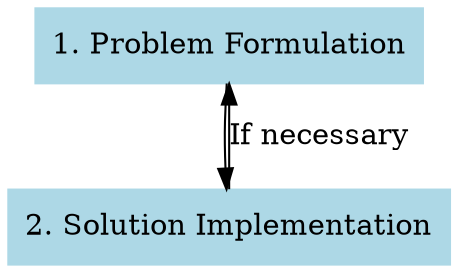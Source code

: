 digraph G {
  node [shape=box, style=filled, color=lightblue];

  "1. Problem Formulation" [tooltip="This step involves fully understanding and defining the problem that needs to be solved. This includes defining the problem in clear, precise terms and breaking it down into smaller, manageable parts. Alongside this understanding, you also formulate failing tests based on the problem's definition. These tests serve as concrete goals that the solution should achieve. The aim of this step is to transform the initial problem into a well-defined set of failing tests that clearly express what a solution to the problem should look like."]

  "2. Solution Implementation" [tooltip="This step begins with formulating a plan to pass the tests defined in the previous step. With a clear understanding of what the solution should achieve (as defined by the tests), you write just enough code to pass these tests. This promotes a focus on solving the problem at hand without overcomplicating the solution. After making the tests pass, you refine the solution through debugging and refactoring to improve its structure and performance without changing its behavior. This step is iterative and may involve revisiting the problem formulation stage if new information or difficulties arise, or if the tests need to be updated. Finally, documenting the solution for future reference and for others' understanding is an integral part of this step."]

  "1. Problem Formulation" -> "2. Solution Implementation"
  "2. Solution Implementation" -> "1. Problem Formulation" [label="If necessary"]
}
